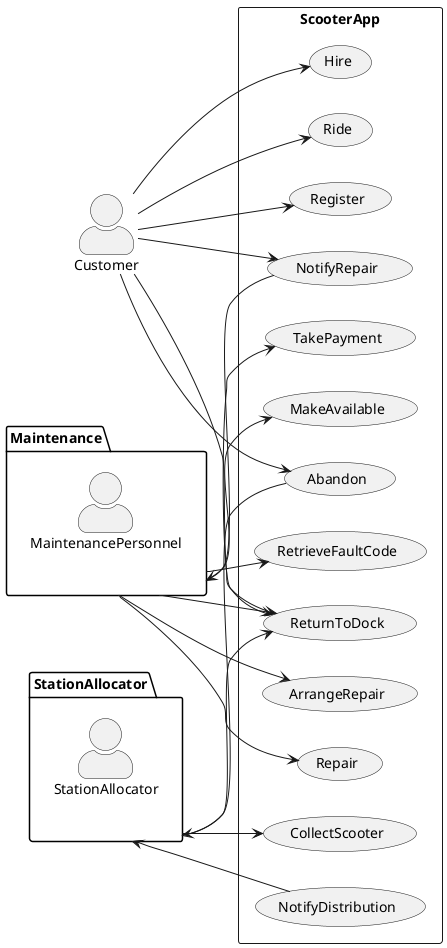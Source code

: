 @startuml

skinparam actorStyle awesome

left to right direction

actor Customer
package Maintenance {
    actor MaintenancePersonnel as m
}
package StationAllocator {
    actor StationAllocator as s
}


rectangle ScooterApp {
usecase Register
usecase Hire
usecase Ride
usecase ReturnToDock
usecase TakePayment
usecase Abandon
usecase NotifyRepair
' rectangle Maintenance {
usecase RetrieveFaultCode
usecase ArrangeRepair
usecase Repair
usecase MakeAvailable
' rectangle Maintenance {
' usecase NotifyAbandonedScooter
usecase NotifyDistribution
usecase CollectScooter

Customer --> Register
Customer --> Hire
Customer --> Ride
Customer --> Abandon
Customer --> ReturnToDock
Customer --> NotifyRepair

Maintenance <-- NotifyRepair
Maintenance --> RetrieveFaultCode
Maintenance --> ArrangeRepair
Maintenance --> Repair
Maintenance --> ReturnToDock
Maintenance --> MakeAvailable

StationAllocator <-- NotifyDistribution
StationAllocator <-- Abandon
StationAllocator --> CollectScooter
StationAllocator --> ReturnToDock

ReturnToDock -> TakePayment
}
@enduml